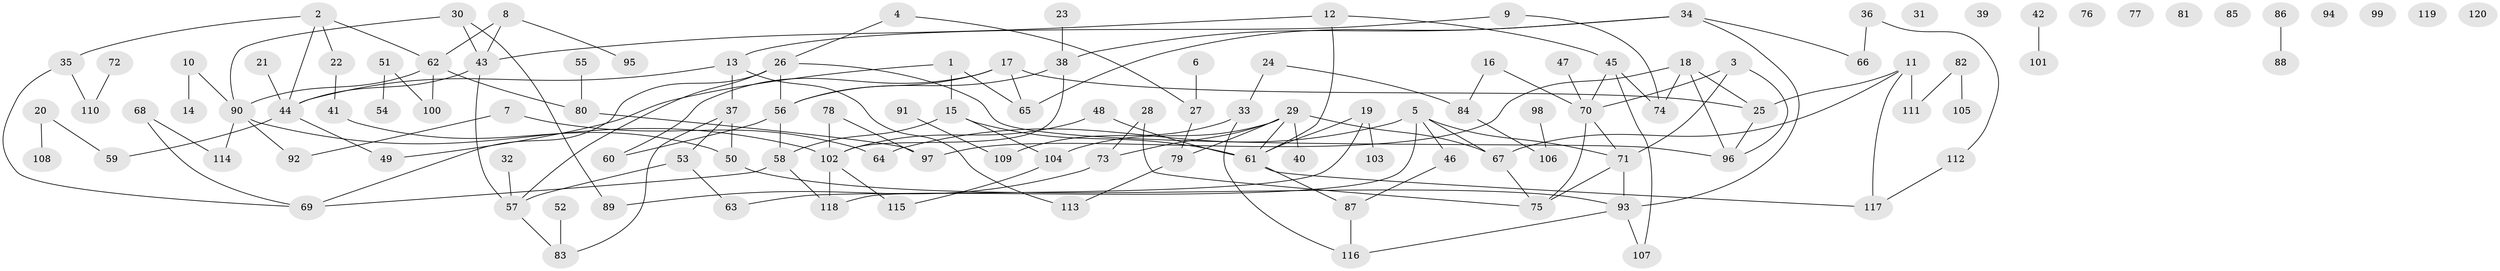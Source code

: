 // Generated by graph-tools (version 1.1) at 2025/33/03/09/25 02:33:50]
// undirected, 120 vertices, 152 edges
graph export_dot {
graph [start="1"]
  node [color=gray90,style=filled];
  1;
  2;
  3;
  4;
  5;
  6;
  7;
  8;
  9;
  10;
  11;
  12;
  13;
  14;
  15;
  16;
  17;
  18;
  19;
  20;
  21;
  22;
  23;
  24;
  25;
  26;
  27;
  28;
  29;
  30;
  31;
  32;
  33;
  34;
  35;
  36;
  37;
  38;
  39;
  40;
  41;
  42;
  43;
  44;
  45;
  46;
  47;
  48;
  49;
  50;
  51;
  52;
  53;
  54;
  55;
  56;
  57;
  58;
  59;
  60;
  61;
  62;
  63;
  64;
  65;
  66;
  67;
  68;
  69;
  70;
  71;
  72;
  73;
  74;
  75;
  76;
  77;
  78;
  79;
  80;
  81;
  82;
  83;
  84;
  85;
  86;
  87;
  88;
  89;
  90;
  91;
  92;
  93;
  94;
  95;
  96;
  97;
  98;
  99;
  100;
  101;
  102;
  103;
  104;
  105;
  106;
  107;
  108;
  109;
  110;
  111;
  112;
  113;
  114;
  115;
  116;
  117;
  118;
  119;
  120;
  1 -- 15;
  1 -- 49;
  1 -- 65;
  2 -- 22;
  2 -- 35;
  2 -- 44;
  2 -- 62;
  3 -- 70;
  3 -- 71;
  3 -- 96;
  4 -- 26;
  4 -- 27;
  5 -- 46;
  5 -- 64;
  5 -- 67;
  5 -- 71;
  5 -- 118;
  6 -- 27;
  7 -- 64;
  7 -- 92;
  8 -- 43;
  8 -- 62;
  8 -- 95;
  9 -- 13;
  9 -- 74;
  10 -- 14;
  10 -- 90;
  11 -- 25;
  11 -- 67;
  11 -- 111;
  11 -- 117;
  12 -- 43;
  12 -- 45;
  12 -- 61;
  13 -- 37;
  13 -- 44;
  13 -- 113;
  15 -- 58;
  15 -- 61;
  15 -- 104;
  16 -- 70;
  16 -- 84;
  17 -- 25;
  17 -- 56;
  17 -- 60;
  17 -- 65;
  18 -- 25;
  18 -- 74;
  18 -- 96;
  18 -- 97;
  19 -- 61;
  19 -- 63;
  19 -- 103;
  20 -- 59;
  20 -- 108;
  21 -- 44;
  22 -- 41;
  23 -- 38;
  24 -- 33;
  24 -- 84;
  25 -- 96;
  26 -- 56;
  26 -- 57;
  26 -- 69;
  26 -- 96;
  27 -- 79;
  28 -- 73;
  28 -- 75;
  29 -- 40;
  29 -- 61;
  29 -- 67;
  29 -- 73;
  29 -- 79;
  29 -- 104;
  30 -- 43;
  30 -- 89;
  30 -- 90;
  32 -- 57;
  33 -- 109;
  33 -- 116;
  34 -- 38;
  34 -- 65;
  34 -- 66;
  34 -- 93;
  35 -- 69;
  35 -- 110;
  36 -- 66;
  36 -- 112;
  37 -- 50;
  37 -- 53;
  37 -- 83;
  38 -- 56;
  38 -- 102;
  41 -- 50;
  42 -- 101;
  43 -- 44;
  43 -- 57;
  44 -- 49;
  44 -- 59;
  45 -- 70;
  45 -- 74;
  45 -- 107;
  46 -- 87;
  47 -- 70;
  48 -- 61;
  48 -- 102;
  50 -- 93;
  51 -- 54;
  51 -- 100;
  52 -- 83;
  53 -- 57;
  53 -- 63;
  55 -- 80;
  56 -- 58;
  56 -- 60;
  57 -- 83;
  58 -- 69;
  58 -- 118;
  61 -- 87;
  61 -- 117;
  62 -- 80;
  62 -- 90;
  62 -- 100;
  67 -- 75;
  68 -- 69;
  68 -- 114;
  70 -- 71;
  70 -- 75;
  71 -- 75;
  71 -- 93;
  72 -- 110;
  73 -- 89;
  78 -- 97;
  78 -- 102;
  79 -- 113;
  80 -- 97;
  82 -- 105;
  82 -- 111;
  84 -- 106;
  86 -- 88;
  87 -- 116;
  90 -- 92;
  90 -- 102;
  90 -- 114;
  91 -- 109;
  93 -- 107;
  93 -- 116;
  98 -- 106;
  102 -- 115;
  102 -- 118;
  104 -- 115;
  112 -- 117;
}
